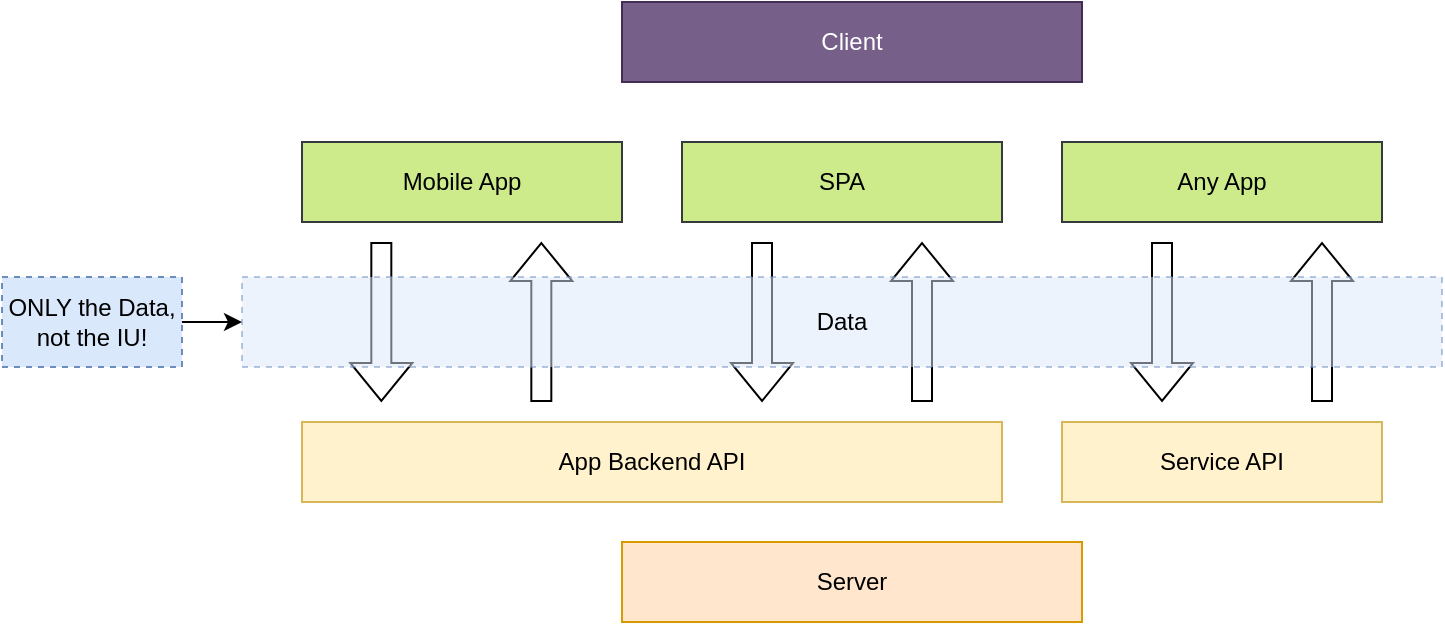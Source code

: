 <mxfile version="22.1.16" type="device">
  <diagram name="Page-1" id="CpHHRnEVh7pMNjnNanCG">
    <mxGraphModel dx="903" dy="987" grid="1" gridSize="10" guides="1" tooltips="1" connect="1" arrows="1" fold="1" page="1" pageScale="1" pageWidth="850" pageHeight="1100" math="0" shadow="0">
      <root>
        <mxCell id="0" />
        <mxCell id="1" parent="0" />
        <mxCell id="sYpNaVG8AblbEwhR7_Vm-2" value="Client" style="rounded=0;whiteSpace=wrap;html=1;fillColor=#76608a;fontColor=#ffffff;strokeColor=#432D57;" vertex="1" parent="1">
          <mxGeometry x="410" y="300" width="230" height="40" as="geometry" />
        </mxCell>
        <mxCell id="sYpNaVG8AblbEwhR7_Vm-3" value="Mobile App" style="rounded=0;whiteSpace=wrap;html=1;fillColor=#cdeb8b;strokeColor=#36393d;" vertex="1" parent="1">
          <mxGeometry x="250" y="370" width="160" height="40" as="geometry" />
        </mxCell>
        <mxCell id="sYpNaVG8AblbEwhR7_Vm-4" value="SPA" style="rounded=0;whiteSpace=wrap;html=1;fillColor=#cdeb8b;strokeColor=#36393d;" vertex="1" parent="1">
          <mxGeometry x="440" y="370" width="160" height="40" as="geometry" />
        </mxCell>
        <mxCell id="sYpNaVG8AblbEwhR7_Vm-6" value="App Backend API" style="rounded=0;whiteSpace=wrap;html=1;fillColor=#fff2cc;strokeColor=#d6b656;" vertex="1" parent="1">
          <mxGeometry x="250" y="510" width="350" height="40" as="geometry" />
        </mxCell>
        <mxCell id="sYpNaVG8AblbEwhR7_Vm-7" value="Server" style="rounded=0;whiteSpace=wrap;html=1;fillColor=#ffe6cc;strokeColor=#d79b00;" vertex="1" parent="1">
          <mxGeometry x="410" y="570" width="230" height="40" as="geometry" />
        </mxCell>
        <mxCell id="sYpNaVG8AblbEwhR7_Vm-8" value="Any App" style="rounded=0;whiteSpace=wrap;html=1;fillColor=#cdeb8b;strokeColor=#36393d;" vertex="1" parent="1">
          <mxGeometry x="630" y="370" width="160" height="40" as="geometry" />
        </mxCell>
        <mxCell id="sYpNaVG8AblbEwhR7_Vm-9" value="Service API" style="rounded=0;whiteSpace=wrap;html=1;fillColor=#fff2cc;strokeColor=#d6b656;" vertex="1" parent="1">
          <mxGeometry x="630" y="510" width="160" height="40" as="geometry" />
        </mxCell>
        <mxCell id="sYpNaVG8AblbEwhR7_Vm-16" value="" style="shape=flexArrow;endArrow=classic;html=1;rounded=0;" edge="1" parent="1">
          <mxGeometry width="50" height="50" relative="1" as="geometry">
            <mxPoint x="480" y="420" as="sourcePoint" />
            <mxPoint x="480" y="500" as="targetPoint" />
          </mxGeometry>
        </mxCell>
        <mxCell id="sYpNaVG8AblbEwhR7_Vm-17" value="" style="shape=flexArrow;endArrow=classic;html=1;rounded=0;" edge="1" parent="1">
          <mxGeometry width="50" height="50" relative="1" as="geometry">
            <mxPoint x="560" y="500" as="sourcePoint" />
            <mxPoint x="560" y="420" as="targetPoint" />
          </mxGeometry>
        </mxCell>
        <mxCell id="sYpNaVG8AblbEwhR7_Vm-18" value="" style="shape=flexArrow;endArrow=classic;html=1;rounded=0;" edge="1" parent="1">
          <mxGeometry width="50" height="50" relative="1" as="geometry">
            <mxPoint x="289.66" y="420" as="sourcePoint" />
            <mxPoint x="289.66" y="500" as="targetPoint" />
          </mxGeometry>
        </mxCell>
        <mxCell id="sYpNaVG8AblbEwhR7_Vm-19" value="" style="shape=flexArrow;endArrow=classic;html=1;rounded=0;" edge="1" parent="1">
          <mxGeometry width="50" height="50" relative="1" as="geometry">
            <mxPoint x="369.66" y="500" as="sourcePoint" />
            <mxPoint x="369.66" y="420" as="targetPoint" />
          </mxGeometry>
        </mxCell>
        <mxCell id="sYpNaVG8AblbEwhR7_Vm-20" value="" style="shape=flexArrow;endArrow=classic;html=1;rounded=0;" edge="1" parent="1">
          <mxGeometry width="50" height="50" relative="1" as="geometry">
            <mxPoint x="680" y="420" as="sourcePoint" />
            <mxPoint x="680" y="500" as="targetPoint" />
          </mxGeometry>
        </mxCell>
        <mxCell id="sYpNaVG8AblbEwhR7_Vm-21" value="" style="shape=flexArrow;endArrow=classic;html=1;rounded=0;" edge="1" parent="1">
          <mxGeometry width="50" height="50" relative="1" as="geometry">
            <mxPoint x="760" y="500" as="sourcePoint" />
            <mxPoint x="760" y="420" as="targetPoint" />
          </mxGeometry>
        </mxCell>
        <mxCell id="sYpNaVG8AblbEwhR7_Vm-22" value="Data" style="rounded=0;whiteSpace=wrap;html=1;fillColor=#dae8fc;strokeColor=#6c8ebf;opacity=50;dashed=1;" vertex="1" parent="1">
          <mxGeometry x="220" y="437.5" width="600" height="45" as="geometry" />
        </mxCell>
        <mxCell id="sYpNaVG8AblbEwhR7_Vm-25" style="edgeStyle=orthogonalEdgeStyle;rounded=0;orthogonalLoop=1;jettySize=auto;html=1;" edge="1" parent="1" source="sYpNaVG8AblbEwhR7_Vm-24" target="sYpNaVG8AblbEwhR7_Vm-22">
          <mxGeometry relative="1" as="geometry" />
        </mxCell>
        <mxCell id="sYpNaVG8AblbEwhR7_Vm-24" value="ONLY the Data, not the IU!" style="rounded=0;whiteSpace=wrap;html=1;fillColor=#dae8fc;strokeColor=#6c8ebf;dashed=1;" vertex="1" parent="1">
          <mxGeometry x="100" y="437.5" width="90" height="45" as="geometry" />
        </mxCell>
      </root>
    </mxGraphModel>
  </diagram>
</mxfile>
